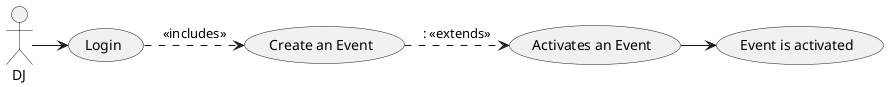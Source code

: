 @startuml
:DJ: as DJ
(Login) as L
(Create an Event) as E
(Activates an Event) as A
(Event is activated) as EVENT

DJ -> L

L .> E: <<includes>>
E .> A: : <<extends>>
A -> EVENT


@enduml